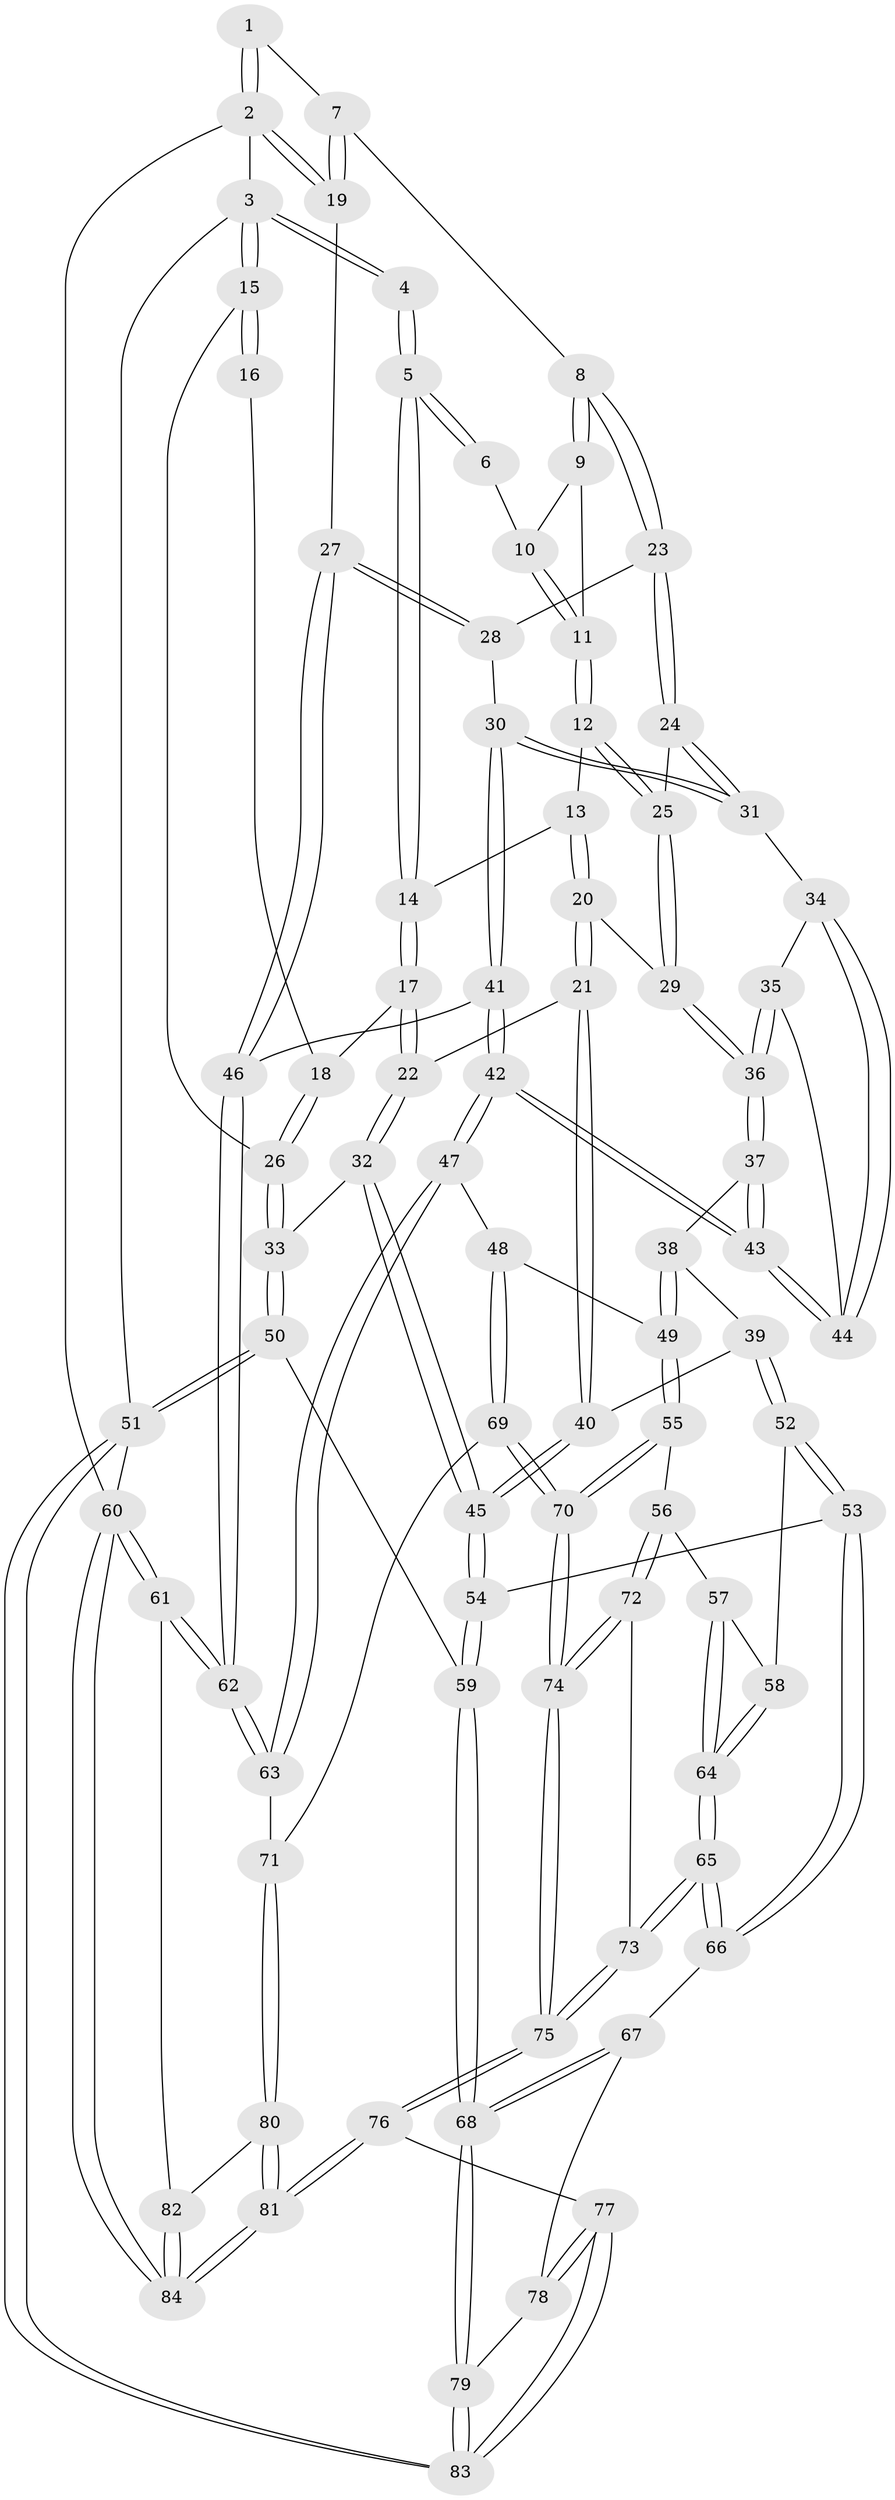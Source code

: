// Generated by graph-tools (version 1.1) at 2025/01/03/09/25 05:01:11]
// undirected, 84 vertices, 207 edges
graph export_dot {
graph [start="1"]
  node [color=gray90,style=filled];
  1 [pos="+0.8073763493055851+0"];
  2 [pos="+1+0"];
  3 [pos="+0+0"];
  4 [pos="+0.4282198384657572+0"];
  5 [pos="+0.4881287475070332+0"];
  6 [pos="+0.6513159122677377+0"];
  7 [pos="+0.8569241729534497+0.04860905993839045"];
  8 [pos="+0.8493587580662366+0.12837513231418846"];
  9 [pos="+0.7771182905602984+0.12931276851609608"];
  10 [pos="+0.7012323353663282+0.05323986607496795"];
  11 [pos="+0.6923205017612396+0.14854328811265347"];
  12 [pos="+0.66176911505932+0.1721022123948481"];
  13 [pos="+0.49193957544124917+0"];
  14 [pos="+0.4903886838415476+0"];
  15 [pos="+0+0.08169097753358837"];
  16 [pos="+0.26322224426886687+0.0325886187926877"];
  17 [pos="+0.3004778025612089+0.21224499763153482"];
  18 [pos="+0.2422507931060809+0.15362394988287853"];
  19 [pos="+1+0.1298823962813955"];
  20 [pos="+0.4945767825854277+0.21714828119081295"];
  21 [pos="+0.37491190899190124+0.29175129095650215"];
  22 [pos="+0.3063789326719683+0.23576148371690503"];
  23 [pos="+0.8592557813110201+0.15348176284262585"];
  24 [pos="+0.7998996474183049+0.24077077304992314"];
  25 [pos="+0.6555558563529527+0.23157669038939752"];
  26 [pos="+0+0.12288470583993888"];
  27 [pos="+1+0.2939571121594087"];
  28 [pos="+0.9135844132337387+0.18160765599913448"];
  29 [pos="+0.6166967570129678+0.2811885908728798"];
  30 [pos="+0.8565006889433316+0.3725473810364599"];
  31 [pos="+0.8118291899501398+0.32888613965669933"];
  32 [pos="+0.1227634133933546+0.3483731454332129"];
  33 [pos="+0+0.23999110319524528"];
  34 [pos="+0.741681834474651+0.34205048484748823"];
  35 [pos="+0.6697464171725599+0.33795976497187025"];
  36 [pos="+0.6222979035677231+0.33387697525721777"];
  37 [pos="+0.6090590108100573+0.3710000135308266"];
  38 [pos="+0.594104957509835+0.3812993511811715"];
  39 [pos="+0.4755281228629164+0.4263943004188667"];
  40 [pos="+0.37844178570284304+0.31634610359640936"];
  41 [pos="+0.8968040437507541+0.4229734674109913"];
  42 [pos="+0.7822311829673837+0.5662688101378244"];
  43 [pos="+0.7661369484121909+0.5447299759740056"];
  44 [pos="+0.7444174443278657+0.4086686165864352"];
  45 [pos="+0.22628592643166545+0.49233887428168394"];
  46 [pos="+1+0.35631936840023815"];
  47 [pos="+0.7779474034555292+0.5896848667193346"];
  48 [pos="+0.6895740634337477+0.6161904534197026"];
  49 [pos="+0.596769790446277+0.6270352540116623"];
  50 [pos="+0+0.6641549104832948"];
  51 [pos="+0+1"];
  52 [pos="+0.43302330553645546+0.5861831569874655"];
  53 [pos="+0.2873408460558705+0.5912129493223681"];
  54 [pos="+0.23843927553759003+0.5740988236230153"];
  55 [pos="+0.5901031927908419+0.6292051987518632"];
  56 [pos="+0.5089514454371614+0.6363034043281168"];
  57 [pos="+0.49451599336040175+0.6273020917373974"];
  58 [pos="+0.43335045868485533+0.5864424475799555"];
  59 [pos="+0.06539675073192687+0.6797258169018839"];
  60 [pos="+1+1"];
  61 [pos="+1+0.8843521361409197"];
  62 [pos="+1+0.7656503439165842"];
  63 [pos="+0.8559186866778702+0.6877552292954239"];
  64 [pos="+0.37060078210432784+0.7915670181087211"];
  65 [pos="+0.35890106542568595+0.8201144539047239"];
  66 [pos="+0.31996428528446746+0.8043064906406384"];
  67 [pos="+0.29366008899014817+0.816907162267915"];
  68 [pos="+0.1618595441178247+0.8381129721603012"];
  69 [pos="+0.670106646708366+0.837621187140984"];
  70 [pos="+0.6446832286083597+0.8492775335587787"];
  71 [pos="+0.7932085438059798+0.8199948225377748"];
  72 [pos="+0.5034362593294006+0.7055219160384673"];
  73 [pos="+0.40703409681666475+0.8534732570049068"];
  74 [pos="+0.5974056332467965+0.8939950051416649"];
  75 [pos="+0.5082682839332899+1"];
  76 [pos="+0.5071413626623205+1"];
  77 [pos="+0.4644580121442553+1"];
  78 [pos="+0.29126188346590726+0.8995183465085261"];
  79 [pos="+0.15975138148528506+0.9073114719888252"];
  80 [pos="+0.8088284492406825+0.8698095920627488"];
  81 [pos="+0.7082730872700079+1"];
  82 [pos="+0.903030242525414+0.9092520290349366"];
  83 [pos="+0.0889870075936567+1"];
  84 [pos="+0.7688927145542304+1"];
  1 -- 2;
  1 -- 2;
  1 -- 7;
  2 -- 3;
  2 -- 19;
  2 -- 19;
  2 -- 60;
  3 -- 4;
  3 -- 4;
  3 -- 15;
  3 -- 15;
  3 -- 51;
  4 -- 5;
  4 -- 5;
  5 -- 6;
  5 -- 6;
  5 -- 14;
  5 -- 14;
  6 -- 10;
  7 -- 8;
  7 -- 19;
  7 -- 19;
  8 -- 9;
  8 -- 9;
  8 -- 23;
  8 -- 23;
  9 -- 10;
  9 -- 11;
  10 -- 11;
  10 -- 11;
  11 -- 12;
  11 -- 12;
  12 -- 13;
  12 -- 25;
  12 -- 25;
  13 -- 14;
  13 -- 20;
  13 -- 20;
  14 -- 17;
  14 -- 17;
  15 -- 16;
  15 -- 16;
  15 -- 26;
  16 -- 18;
  17 -- 18;
  17 -- 22;
  17 -- 22;
  18 -- 26;
  18 -- 26;
  19 -- 27;
  20 -- 21;
  20 -- 21;
  20 -- 29;
  21 -- 22;
  21 -- 40;
  21 -- 40;
  22 -- 32;
  22 -- 32;
  23 -- 24;
  23 -- 24;
  23 -- 28;
  24 -- 25;
  24 -- 31;
  24 -- 31;
  25 -- 29;
  25 -- 29;
  26 -- 33;
  26 -- 33;
  27 -- 28;
  27 -- 28;
  27 -- 46;
  27 -- 46;
  28 -- 30;
  29 -- 36;
  29 -- 36;
  30 -- 31;
  30 -- 31;
  30 -- 41;
  30 -- 41;
  31 -- 34;
  32 -- 33;
  32 -- 45;
  32 -- 45;
  33 -- 50;
  33 -- 50;
  34 -- 35;
  34 -- 44;
  34 -- 44;
  35 -- 36;
  35 -- 36;
  35 -- 44;
  36 -- 37;
  36 -- 37;
  37 -- 38;
  37 -- 43;
  37 -- 43;
  38 -- 39;
  38 -- 49;
  38 -- 49;
  39 -- 40;
  39 -- 52;
  39 -- 52;
  40 -- 45;
  40 -- 45;
  41 -- 42;
  41 -- 42;
  41 -- 46;
  42 -- 43;
  42 -- 43;
  42 -- 47;
  42 -- 47;
  43 -- 44;
  43 -- 44;
  45 -- 54;
  45 -- 54;
  46 -- 62;
  46 -- 62;
  47 -- 48;
  47 -- 63;
  47 -- 63;
  48 -- 49;
  48 -- 69;
  48 -- 69;
  49 -- 55;
  49 -- 55;
  50 -- 51;
  50 -- 51;
  50 -- 59;
  51 -- 83;
  51 -- 83;
  51 -- 60;
  52 -- 53;
  52 -- 53;
  52 -- 58;
  53 -- 54;
  53 -- 66;
  53 -- 66;
  54 -- 59;
  54 -- 59;
  55 -- 56;
  55 -- 70;
  55 -- 70;
  56 -- 57;
  56 -- 72;
  56 -- 72;
  57 -- 58;
  57 -- 64;
  57 -- 64;
  58 -- 64;
  58 -- 64;
  59 -- 68;
  59 -- 68;
  60 -- 61;
  60 -- 61;
  60 -- 84;
  60 -- 84;
  61 -- 62;
  61 -- 62;
  61 -- 82;
  62 -- 63;
  62 -- 63;
  63 -- 71;
  64 -- 65;
  64 -- 65;
  65 -- 66;
  65 -- 66;
  65 -- 73;
  65 -- 73;
  66 -- 67;
  67 -- 68;
  67 -- 68;
  67 -- 78;
  68 -- 79;
  68 -- 79;
  69 -- 70;
  69 -- 70;
  69 -- 71;
  70 -- 74;
  70 -- 74;
  71 -- 80;
  71 -- 80;
  72 -- 73;
  72 -- 74;
  72 -- 74;
  73 -- 75;
  73 -- 75;
  74 -- 75;
  74 -- 75;
  75 -- 76;
  75 -- 76;
  76 -- 77;
  76 -- 81;
  76 -- 81;
  77 -- 78;
  77 -- 78;
  77 -- 83;
  77 -- 83;
  78 -- 79;
  79 -- 83;
  79 -- 83;
  80 -- 81;
  80 -- 81;
  80 -- 82;
  81 -- 84;
  81 -- 84;
  82 -- 84;
  82 -- 84;
}
